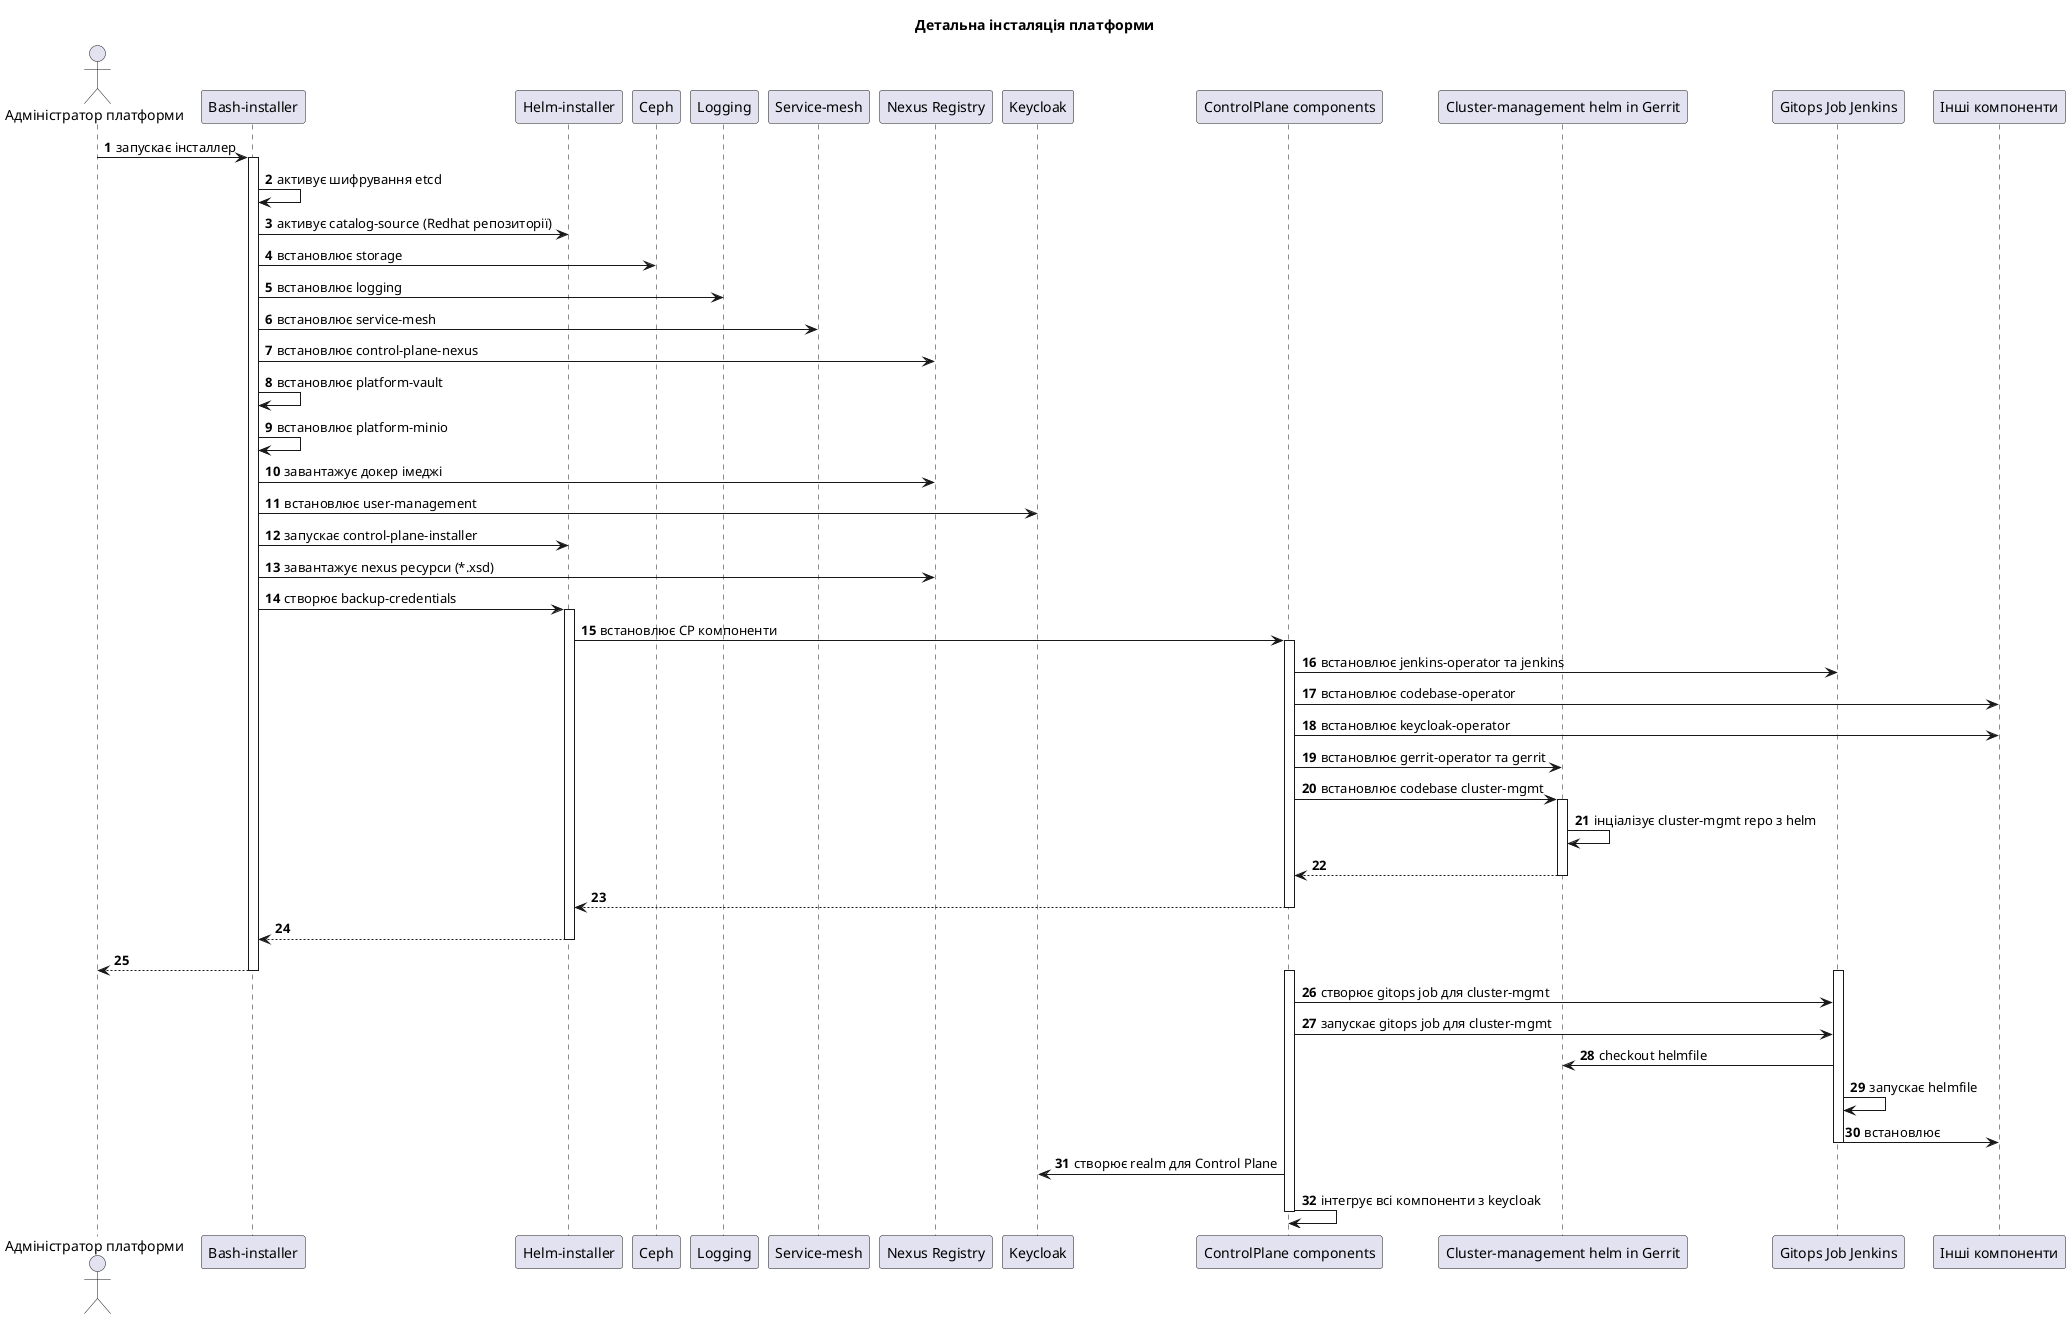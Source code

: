 @startuml
actor "Адміністратор платформи" as admin  order 10
participant "Bash-installer" as bashInstaller  order 20
participant "Helm-installer" as installer  order 30
participant "Ceph" as ceph order 40
participant "Logging" as logging order 45
participant "Service-mesh" as servicemesh order 46
participant "Nexus Registry" as nexus order 50
participant "Keycloak" as keycloak  order 58
participant "ControlPlane components" as cp  order 60
participant "Cluster-management helm in Gerrit" as gerrit  order 70
participant "Gitops Job Jenkins" as jenkins  order 80
participant "Інші компоненти" as other  order 90

title Детальна інсталяція платформи
autonumber

admin -> bashInstaller: запускає інсталлер
activate bashInstaller
    bashInstaller -> bashInstaller: активує шифрування etcd
    bashInstaller -> installer: активує catalog-source (Redhat репозиторії)
    bashInstaller -> ceph: встановлює storage
    bashInstaller -> logging: встановлює logging
    bashInstaller -> servicemesh: встановлює service-mesh
    bashInstaller -> nexus: встановлює control-plane-nexus
    bashInstaller -> bashInstaller: встановлює platform-vault
    bashInstaller -> bashInstaller: встановлює platform-minio
    bashInstaller -> nexus: завантажує докер імеджі
    bashInstaller -> keycloak: встановлює user-management
    bashInstaller -> installer: запускає control-plane-installer
    bashInstaller -> nexus: завантажує nexus ресурси (*.xsd)
    bashInstaller -> installer: створює backup-credentials
    activate installer
        installer -> cp: встановлює CP компоненти
        activate cp
            cp -> jenkins: встановлює jenkins-operator та jenkins
            cp -> other: встановлює codebase-operator
            cp -> other: встановлює keycloak-operator
            cp -> gerrit: встановлює gerrit-operator та gerrit
            cp -> gerrit: встановлює codebase cluster-mgmt
            activate gerrit
                gerrit -> gerrit: інціалізує cluster-mgmt repo з helm
            return
        return
    return
return
activate cp
  activate jenkins
    cp -> jenkins: створює gitops job для cluster-mgmt
    cp -> jenkins: запускає gitops job для cluster-mgmt
    jenkins -> gerrit: checkout helmfile
    jenkins -> jenkins: запускає helmfile
    jenkins -> other: встановлює
  deactivate jenkins
  cp -> keycloak: створює realm для Control Plane
  cp -> cp: інтегрує всі компоненти з keycloak
deactivate cp

@enduml